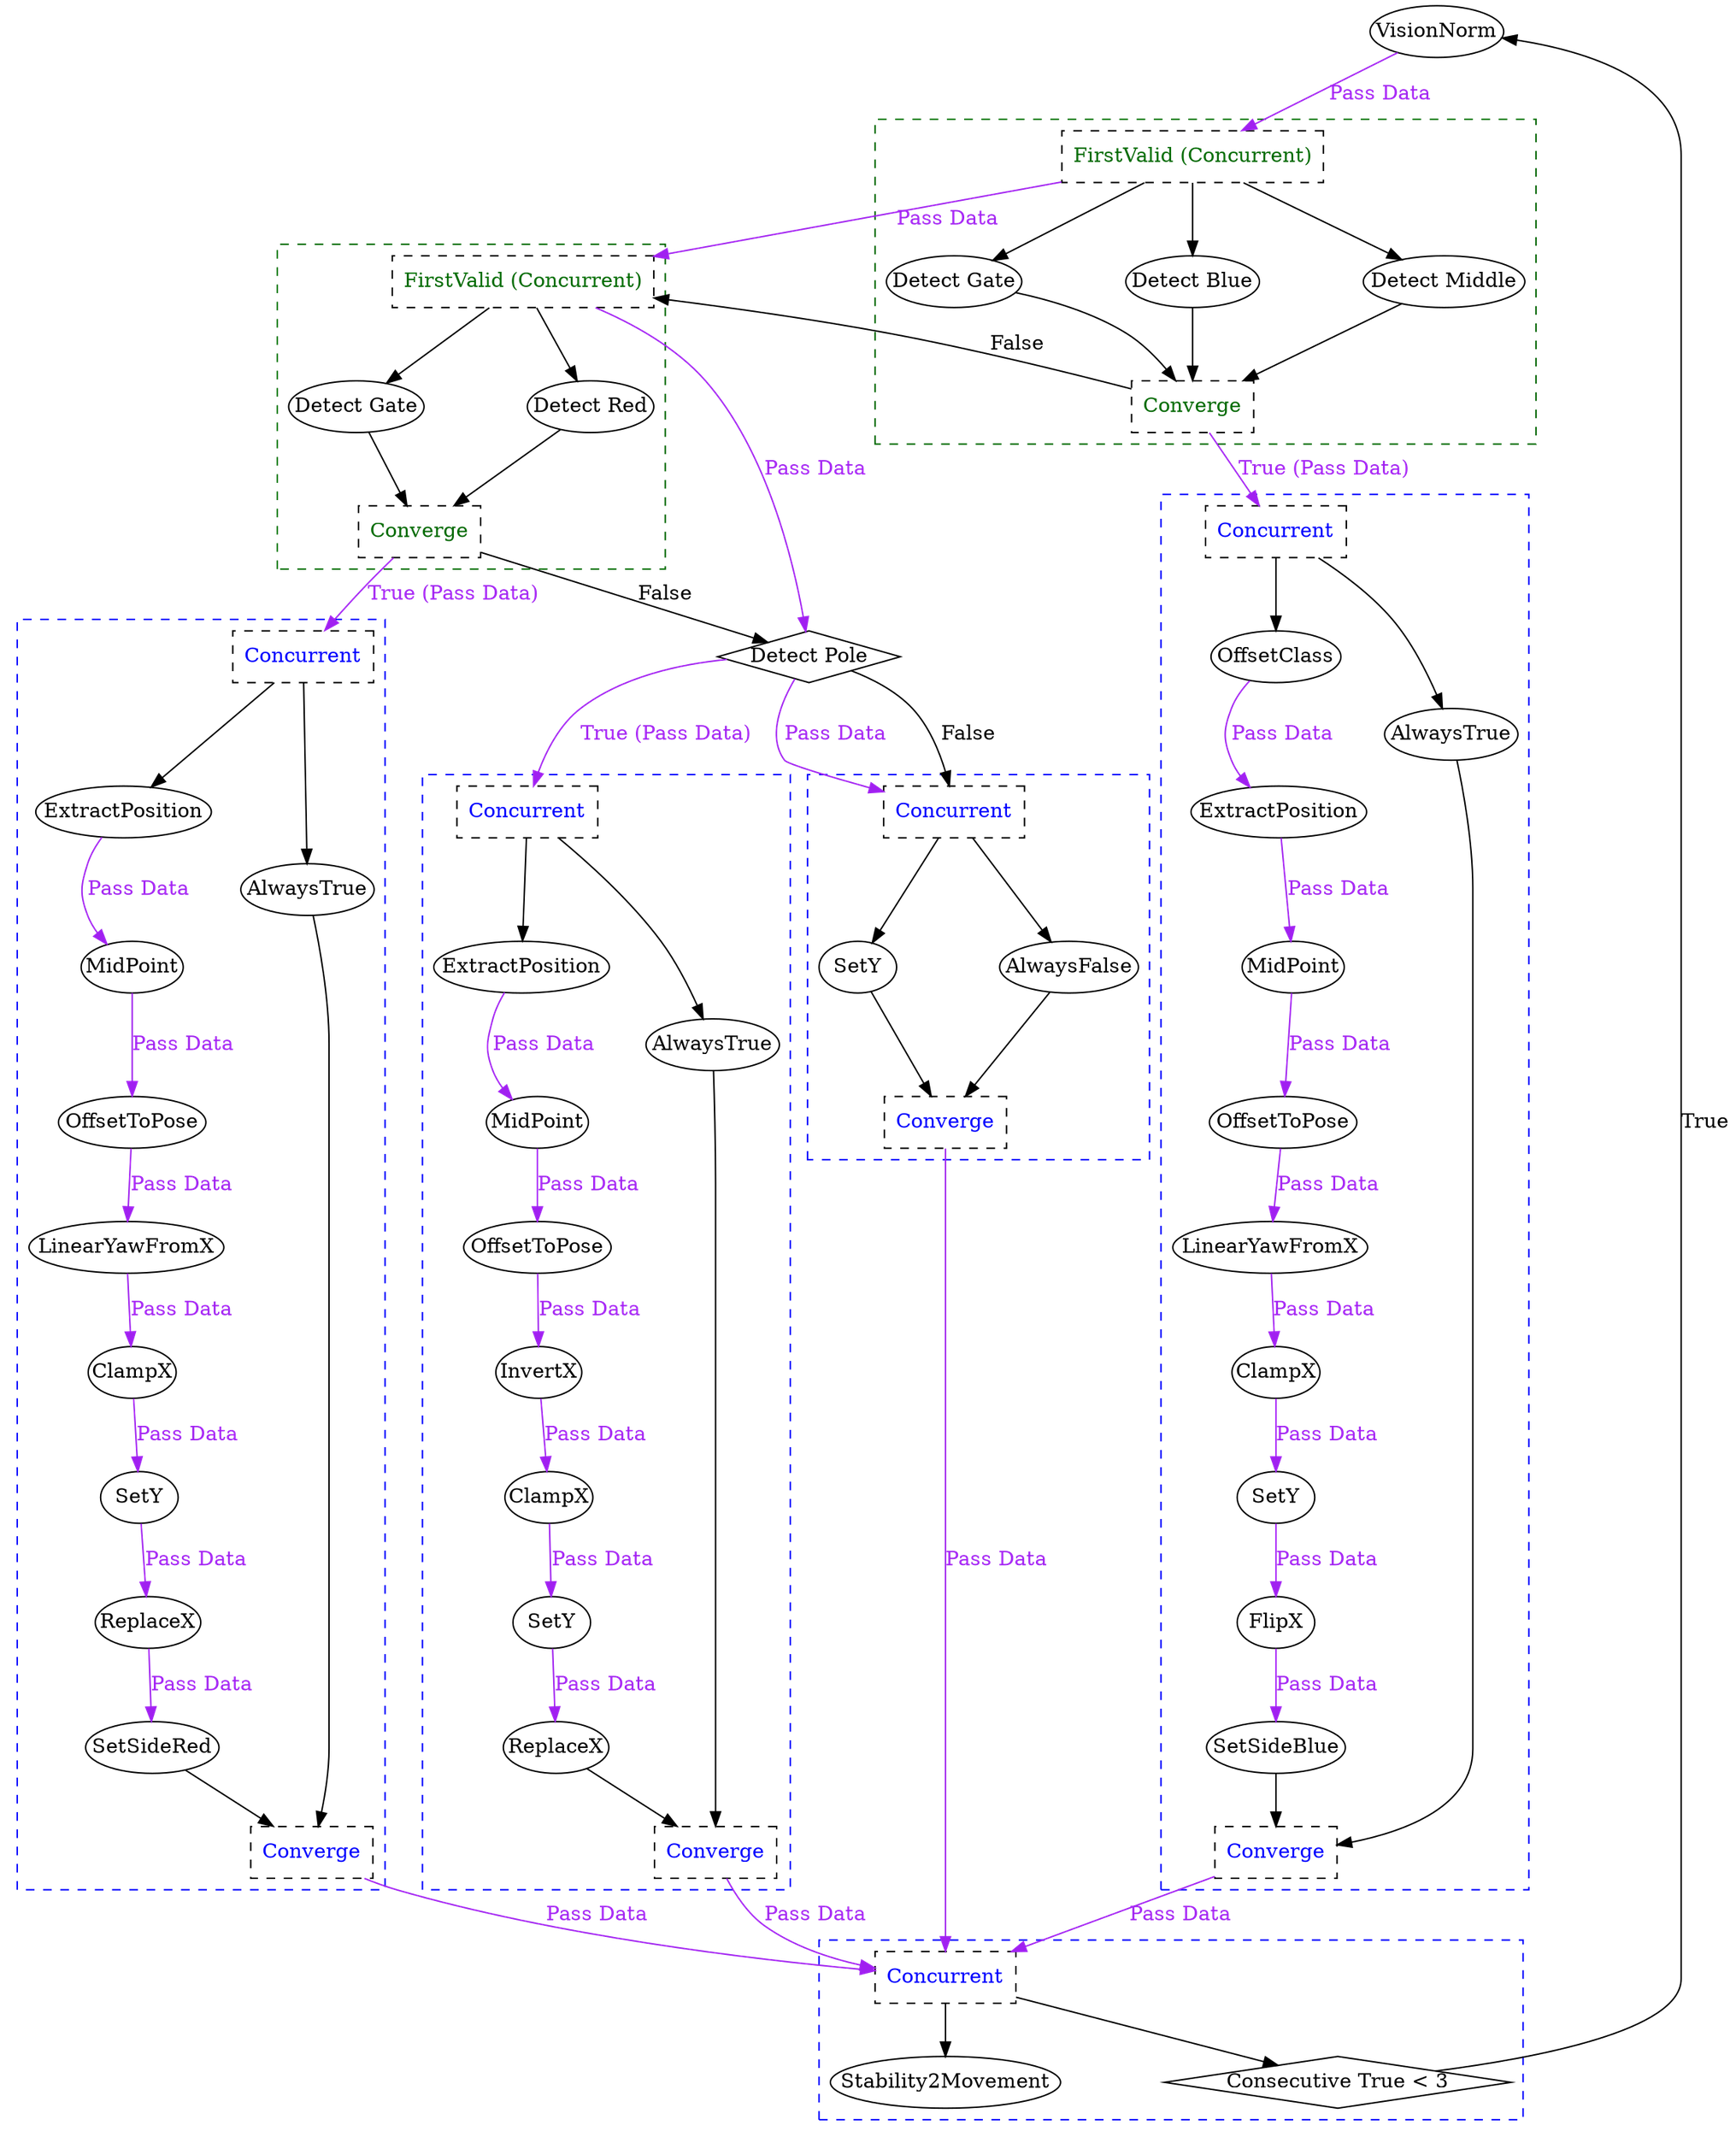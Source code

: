 digraph G {
	splines = true;
	nodesep = 1.0;
	bgcolor = "none"
	"131bfec2-f92f-4982-8504-088f731ec4d7" [shape = diamond];
	"d5eee845-7349-49ef-a36c-3e2199fbcfa2" [shape = diamond];
	"c233fdfc-3457-439c-a3e8-261b07e8ca22" [shape = diamond];
	"357e3e26-01dc-4a61-9ee1-ed675a318c06" [shape = diamond];
	subgraph "cluster_816b4f29-5ca7-45ca-bbc9-caae03beac7f" {
		style = dashed;
		color = blue;
		"c4193980-84fd-4665-aad7-9f77bc5a3b57" -> "34ef67e5-34d9-43a5-b25f-73cb6ddf5951" [color = purple, fontcolor = purple, label = "Pass Data"];
		"b6b7363d-4310-4708-98de-b4c9b27e9a5b" -> "c4193980-84fd-4665-aad7-9f77bc5a3b57" [color = purple, fontcolor = purple, label = "Pass Data"];
		"660a037a-6395-4465-871a-eec82ea077fe" -> "b6b7363d-4310-4708-98de-b4c9b27e9a5b" [color = purple, fontcolor = purple, label = "Pass Data"];
		"df7d8231-8417-44ab-aaf1-5f69b87e7995" -> "660a037a-6395-4465-871a-eec82ea077fe" [color = purple, fontcolor = purple, label = "Pass Data"];
		"56231e53-7fd8-4b34-9350-9117b8bbb71a" -> "df7d8231-8417-44ab-aaf1-5f69b87e7995" [color = purple, fontcolor = purple, label = "Pass Data"];
		"24198960-52d6-4388-bec5-0d6e6082386c" -> "56231e53-7fd8-4b34-9350-9117b8bbb71a" [color = purple, fontcolor = purple, label = "Pass Data"];
		"4e8089f6-64d7-4c92-98b0-055692c41df1" -> "24198960-52d6-4388-bec5-0d6e6082386c" [color = purple, fontcolor = purple, label = "Pass Data"];
		"3020ae97-6cb0-4593-a396-9af93fec29de" -> "4e8089f6-64d7-4c92-98b0-055692c41df1" [color = purple, fontcolor = purple, label = "Pass Data"];
		"b642bee4-e907-4596-8221-48ee5a6bcbf3" -> "3020ae97-6cb0-4593-a396-9af93fec29de";
		"b642bee4-e907-4596-8221-48ee5a6bcbf3" -> "19fa74f2-a7fe-41c0-bffc-84f379aae6fa";
		"34ef67e5-34d9-43a5-b25f-73cb6ddf5951" -> "2f859252-479e-4892-bc78-932956ce9add";
		"19fa74f2-a7fe-41c0-bffc-84f379aae6fa" -> "2f859252-479e-4892-bc78-932956ce9add";
		"b642bee4-e907-4596-8221-48ee5a6bcbf3" [label = "Concurrent", shape = box, fontcolor = blue, style = dashed];
		"3020ae97-6cb0-4593-a396-9af93fec29de" [label = "OffsetClass", margin = 0];
		"4e8089f6-64d7-4c92-98b0-055692c41df1" [label = "ExtractPosition", margin = 0];
		"24198960-52d6-4388-bec5-0d6e6082386c" [label = "MidPoint", margin = 0];
		"56231e53-7fd8-4b34-9350-9117b8bbb71a" [label = "OffsetToPose", margin = 0];
		"df7d8231-8417-44ab-aaf1-5f69b87e7995" [label = "LinearYawFromX", margin = 0];
		"660a037a-6395-4465-871a-eec82ea077fe" [label = "ClampX", margin = 0];
		"b6b7363d-4310-4708-98de-b4c9b27e9a5b" [label = "SetY", margin = 0];
		"c4193980-84fd-4665-aad7-9f77bc5a3b57" [label = "FlipX", margin = 0];
		"34ef67e5-34d9-43a5-b25f-73cb6ddf5951" [label = "SetSideBlue", margin = 0];
		"19fa74f2-a7fe-41c0-bffc-84f379aae6fa" [label = "AlwaysTrue", margin = 0];
		"2f859252-479e-4892-bc78-932956ce9add" [label = "Converge", shape = box, fontcolor = blue, style = dashed];
	}
	
	subgraph "cluster_b525c6ac-5b35-4b44-b129-bac909a9abf6" {
		style = dashed;
		color = blue;
		"84592a3b-9e62-4449-8299-12fc986c3b4c" -> "78d2a511-109c-4ea0-8c47-5fb54d4ed699" [color = purple, fontcolor = purple, label = "Pass Data"];
		"7d4545e3-bfbc-43c7-aeac-40b45d655c22" -> "84592a3b-9e62-4449-8299-12fc986c3b4c" [color = purple, fontcolor = purple, label = "Pass Data"];
		"6c5b49df-8e4b-45b3-8d8e-cdaa0fdeb55b" -> "7d4545e3-bfbc-43c7-aeac-40b45d655c22" [color = purple, fontcolor = purple, label = "Pass Data"];
		"14f6e584-f9a6-4245-b663-0230ba7ac9ae" -> "6c5b49df-8e4b-45b3-8d8e-cdaa0fdeb55b" [color = purple, fontcolor = purple, label = "Pass Data"];
		"2764ae31-9894-4c81-b3c8-852f120cca76" -> "14f6e584-f9a6-4245-b663-0230ba7ac9ae" [color = purple, fontcolor = purple, label = "Pass Data"];
		"e3c23e25-e75e-4897-951e-6a681bec864a" -> "2764ae31-9894-4c81-b3c8-852f120cca76" [color = purple, fontcolor = purple, label = "Pass Data"];
		"fede6b8f-89ba-4446-92f5-de1d78f90816" -> "e3c23e25-e75e-4897-951e-6a681bec864a" [color = purple, fontcolor = purple, label = "Pass Data"];
		"0f6b6dae-3f35-4ae7-ba37-35203755226b" -> "fede6b8f-89ba-4446-92f5-de1d78f90816";
		"0f6b6dae-3f35-4ae7-ba37-35203755226b" -> "28c91cbc-0119-450b-afb8-9ad99ea66bee";
		"78d2a511-109c-4ea0-8c47-5fb54d4ed699" -> "562421fb-c960-4be7-81c5-e87830ebe3aa";
		"28c91cbc-0119-450b-afb8-9ad99ea66bee" -> "562421fb-c960-4be7-81c5-e87830ebe3aa";
		"0f6b6dae-3f35-4ae7-ba37-35203755226b" [label = "Concurrent", shape = box, fontcolor = blue, style = dashed];
		"fede6b8f-89ba-4446-92f5-de1d78f90816" [label = "ExtractPosition", margin = 0];
		"e3c23e25-e75e-4897-951e-6a681bec864a" [label = "MidPoint", margin = 0];
		"2764ae31-9894-4c81-b3c8-852f120cca76" [label = "OffsetToPose", margin = 0];
		"14f6e584-f9a6-4245-b663-0230ba7ac9ae" [label = "LinearYawFromX", margin = 0];
		"6c5b49df-8e4b-45b3-8d8e-cdaa0fdeb55b" [label = "ClampX", margin = 0];
		"7d4545e3-bfbc-43c7-aeac-40b45d655c22" [label = "SetY", margin = 0];
		"84592a3b-9e62-4449-8299-12fc986c3b4c" [label = "ReplaceX", margin = 0];
		"78d2a511-109c-4ea0-8c47-5fb54d4ed699" [label = "SetSideRed", margin = 0];
		"28c91cbc-0119-450b-afb8-9ad99ea66bee" [label = "AlwaysTrue", margin = 0];
		"562421fb-c960-4be7-81c5-e87830ebe3aa" [label = "Converge", shape = box, fontcolor = blue, style = dashed];
	}
	
	subgraph "cluster_d7c8a374-cd48-4b62-b0e6-4554da66beed" {
		style = dashed;
		color = blue;
		"92043a86-aff6-42ff-b7c4-f22bd1752071" -> "438bd535-528c-49ad-9945-8ed49358a5e6" [color = purple, fontcolor = purple, label = "Pass Data"];
		"3bc9a7d2-9a82-4451-a78b-3eef2ebcece0" -> "92043a86-aff6-42ff-b7c4-f22bd1752071" [color = purple, fontcolor = purple, label = "Pass Data"];
		"73786c88-ac81-4724-b291-4039929ce05b" -> "3bc9a7d2-9a82-4451-a78b-3eef2ebcece0" [color = purple, fontcolor = purple, label = "Pass Data"];
		"c19816fa-23bb-4816-b42a-4cb89593d1b6" -> "73786c88-ac81-4724-b291-4039929ce05b" [color = purple, fontcolor = purple, label = "Pass Data"];
		"3b6330f2-a6f0-49b9-b6d8-4050bf4fc34f" -> "c19816fa-23bb-4816-b42a-4cb89593d1b6" [color = purple, fontcolor = purple, label = "Pass Data"];
		"af9d546d-28fb-4cb2-aa25-e71a648c19ba" -> "3b6330f2-a6f0-49b9-b6d8-4050bf4fc34f" [color = purple, fontcolor = purple, label = "Pass Data"];
		"c578a88e-d6ec-4f55-8557-a69499c6c7ff" -> "af9d546d-28fb-4cb2-aa25-e71a648c19ba";
		"c578a88e-d6ec-4f55-8557-a69499c6c7ff" -> "9782582a-d36b-4272-9985-591a7545f6d8";
		"438bd535-528c-49ad-9945-8ed49358a5e6" -> "23b3e63f-b0cc-4a1c-b006-1745e278c740";
		"9782582a-d36b-4272-9985-591a7545f6d8" -> "23b3e63f-b0cc-4a1c-b006-1745e278c740";
		"c578a88e-d6ec-4f55-8557-a69499c6c7ff" [label = "Concurrent", shape = box, fontcolor = blue, style = dashed];
		"af9d546d-28fb-4cb2-aa25-e71a648c19ba" [label = "ExtractPosition", margin = 0];
		"3b6330f2-a6f0-49b9-b6d8-4050bf4fc34f" [label = "MidPoint", margin = 0];
		"c19816fa-23bb-4816-b42a-4cb89593d1b6" [label = "OffsetToPose", margin = 0];
		"73786c88-ac81-4724-b291-4039929ce05b" [label = "InvertX", margin = 0];
		"3bc9a7d2-9a82-4451-a78b-3eef2ebcece0" [label = "ClampX", margin = 0];
		"92043a86-aff6-42ff-b7c4-f22bd1752071" [label = "SetY", margin = 0];
		"438bd535-528c-49ad-9945-8ed49358a5e6" [label = "ReplaceX", margin = 0];
		"9782582a-d36b-4272-9985-591a7545f6d8" [label = "AlwaysTrue", margin = 0];
		"23b3e63f-b0cc-4a1c-b006-1745e278c740" [label = "Converge", shape = box, fontcolor = blue, style = dashed];
	}
	
	subgraph "cluster_ba089b2b-b462-4910-990a-b75215762bae" {
		style = dashed;
		color = blue;
		"ce0549dc-e65b-45c8-8d3a-d1337ddebc6f" -> "7399aab3-cafd-4796-ada8-d5c9e2964d9b";
		"ce0549dc-e65b-45c8-8d3a-d1337ddebc6f" -> "09cd3b94-2c20-48e4-8e11-127199c4b4ed";
		"7399aab3-cafd-4796-ada8-d5c9e2964d9b" -> "fdd28d34-a31e-4a9d-be49-bcded8c3751f";
		"09cd3b94-2c20-48e4-8e11-127199c4b4ed" -> "fdd28d34-a31e-4a9d-be49-bcded8c3751f";
		"ce0549dc-e65b-45c8-8d3a-d1337ddebc6f" [label = "Concurrent", shape = box, fontcolor = blue, style = dashed];
		"7399aab3-cafd-4796-ada8-d5c9e2964d9b" [label = "SetY", margin = 0];
		"09cd3b94-2c20-48e4-8e11-127199c4b4ed" [label = "AlwaysFalse", margin = 0];
		"fdd28d34-a31e-4a9d-be49-bcded8c3751f" [label = "Converge", shape = box, fontcolor = blue, style = dashed];
	}
	
	subgraph "cluster_6e9aeb58-825d-4f14-9424-d326279a761f" {
		style = dashed;
		color = darkgreen;
		"8a2e2c36-2611-4d46-98db-4791e6e3720b" -> "85e073e2-4bf5-4b28-98bb-471d9c0b80de";
		"8a2e2c36-2611-4d46-98db-4791e6e3720b" -> "c2876d4c-3b98-42ca-9970-dbcd708668f6";
		"85e073e2-4bf5-4b28-98bb-471d9c0b80de" -> "d5eee845-7349-49ef-a36c-3e2199fbcfa2";
		"c2876d4c-3b98-42ca-9970-dbcd708668f6" -> "d5eee845-7349-49ef-a36c-3e2199fbcfa2";
		"8a2e2c36-2611-4d46-98db-4791e6e3720b" [label = "FirstValid (Concurrent)", shape = box, fontcolor = darkgreen, style = dashed];
		"85e073e2-4bf5-4b28-98bb-471d9c0b80de" [label = "Detect Gate", margin = 0];
		"c2876d4c-3b98-42ca-9970-dbcd708668f6" [label = "Detect Red", margin = 0];
		"d5eee845-7349-49ef-a36c-3e2199fbcfa2" [label = "Converge", shape = box, fontcolor = darkgreen, style = dashed];
	}
	
	subgraph "cluster_838cd55d-3e8b-4303-9e31-20666f88ddc5" {
		style = dashed;
		color = darkgreen;
		"95a77f27-f763-4ae9-b563-02b23e9893c8" -> "c98d36ce-2b60-4bce-9f65-3fd385ce07a6";
		"95a77f27-f763-4ae9-b563-02b23e9893c8" -> "0567fcc6-877b-4b33-b394-ea03901ac5ec";
		"95a77f27-f763-4ae9-b563-02b23e9893c8" -> "6c1b9bed-3299-4c8a-86dd-27799993a2f9";
		"c98d36ce-2b60-4bce-9f65-3fd385ce07a6" -> "c233fdfc-3457-439c-a3e8-261b07e8ca22";
		"0567fcc6-877b-4b33-b394-ea03901ac5ec" -> "c233fdfc-3457-439c-a3e8-261b07e8ca22";
		"6c1b9bed-3299-4c8a-86dd-27799993a2f9" -> "c233fdfc-3457-439c-a3e8-261b07e8ca22";
		"95a77f27-f763-4ae9-b563-02b23e9893c8" [label = "FirstValid (Concurrent)", shape = box, fontcolor = darkgreen, style = dashed];
		"c98d36ce-2b60-4bce-9f65-3fd385ce07a6" [label = "Detect Gate", margin = 0];
		"0567fcc6-877b-4b33-b394-ea03901ac5ec" [label = "Detect Blue", margin = 0];
		"6c1b9bed-3299-4c8a-86dd-27799993a2f9" [label = "Detect Middle", margin = 0];
		"c233fdfc-3457-439c-a3e8-261b07e8ca22" [label = "Converge", shape = box, fontcolor = darkgreen, style = dashed];
	}
	
	subgraph "cluster_7e7c8bb0-df1a-4526-b8ad-4f6e466c9c1c" {
		style = dashed;
		color = blue;
		"1c749c13-36ec-4985-8c8c-2fe8bd4d5252" -> "89fd801a-c4b2-4952-b323-c7772aa79665";
		"1c749c13-36ec-4985-8c8c-2fe8bd4d5252" -> "357e3e26-01dc-4a61-9ee1-ed675a318c06";
		"1c749c13-36ec-4985-8c8c-2fe8bd4d5252" [label = "Concurrent", shape = box, fontcolor = blue, style = dashed];
		"89fd801a-c4b2-4952-b323-c7772aa79665" [label = "Stability2Movement", margin = 0];
		"357e3e26-01dc-4a61-9ee1-ed675a318c06" [label = "Consecutive True < 3", margin = 0];
	}
	
	"131bfec2-f92f-4982-8504-088f731ec4d7" -> "c578a88e-d6ec-4f55-8557-a69499c6c7ff" [color = purple, fontcolor = purple, label = "True (Pass Data)"];
	"131bfec2-f92f-4982-8504-088f731ec4d7" -> "ce0549dc-e65b-45c8-8d3a-d1337ddebc6f" [label = "False"];
	"131bfec2-f92f-4982-8504-088f731ec4d7" -> "ce0549dc-e65b-45c8-8d3a-d1337ddebc6f" [color = purple, fontcolor = purple, label = "Pass Data"];
	"d5eee845-7349-49ef-a36c-3e2199fbcfa2" -> "0f6b6dae-3f35-4ae7-ba37-35203755226b" [color = purple, fontcolor = purple, label = "True (Pass Data)"];
	"d5eee845-7349-49ef-a36c-3e2199fbcfa2" -> "131bfec2-f92f-4982-8504-088f731ec4d7" [label = "False"];
	"8a2e2c36-2611-4d46-98db-4791e6e3720b" -> "131bfec2-f92f-4982-8504-088f731ec4d7" [color = purple, fontcolor = purple, label = "Pass Data"];
	"c233fdfc-3457-439c-a3e8-261b07e8ca22" -> "b642bee4-e907-4596-8221-48ee5a6bcbf3" [color = purple, fontcolor = purple, label = "True (Pass Data)"];
	"c233fdfc-3457-439c-a3e8-261b07e8ca22" -> "8a2e2c36-2611-4d46-98db-4791e6e3720b" [label = "False"];
	"95a77f27-f763-4ae9-b563-02b23e9893c8" -> "8a2e2c36-2611-4d46-98db-4791e6e3720b" [color = purple, fontcolor = purple, label = "Pass Data"];
	"2f859252-479e-4892-bc78-932956ce9add" -> "1c749c13-36ec-4985-8c8c-2fe8bd4d5252" [color = purple, fontcolor = purple, label = "Pass Data"];
	"562421fb-c960-4be7-81c5-e87830ebe3aa" -> "1c749c13-36ec-4985-8c8c-2fe8bd4d5252" [color = purple, fontcolor = purple, label = "Pass Data"];
	"23b3e63f-b0cc-4a1c-b006-1745e278c740" -> "1c749c13-36ec-4985-8c8c-2fe8bd4d5252" [color = purple, fontcolor = purple, label = "Pass Data"];
	"fdd28d34-a31e-4a9d-be49-bcded8c3751f" -> "1c749c13-36ec-4985-8c8c-2fe8bd4d5252" [color = purple, fontcolor = purple, label = "Pass Data"];
	"63f56745-beba-421e-a0d1-da3abddba387" -> "95a77f27-f763-4ae9-b563-02b23e9893c8" [color = purple, fontcolor = purple, label = "Pass Data"];
	"357e3e26-01dc-4a61-9ee1-ed675a318c06" -> "63f56745-beba-421e-a0d1-da3abddba387" [label = "True"];
	"63f56745-beba-421e-a0d1-da3abddba387" [label = "VisionNorm", margin = 0];
	"131bfec2-f92f-4982-8504-088f731ec4d7" [label = "Detect Pole", margin = 0];
}
